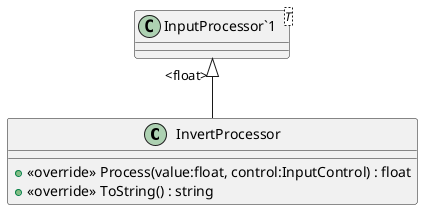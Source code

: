 @startuml
class InvertProcessor {
    + <<override>> Process(value:float, control:InputControl) : float
    + <<override>> ToString() : string
}
class "InputProcessor`1"<T> {
}
"InputProcessor`1" "<float>" <|-- InvertProcessor
@enduml
